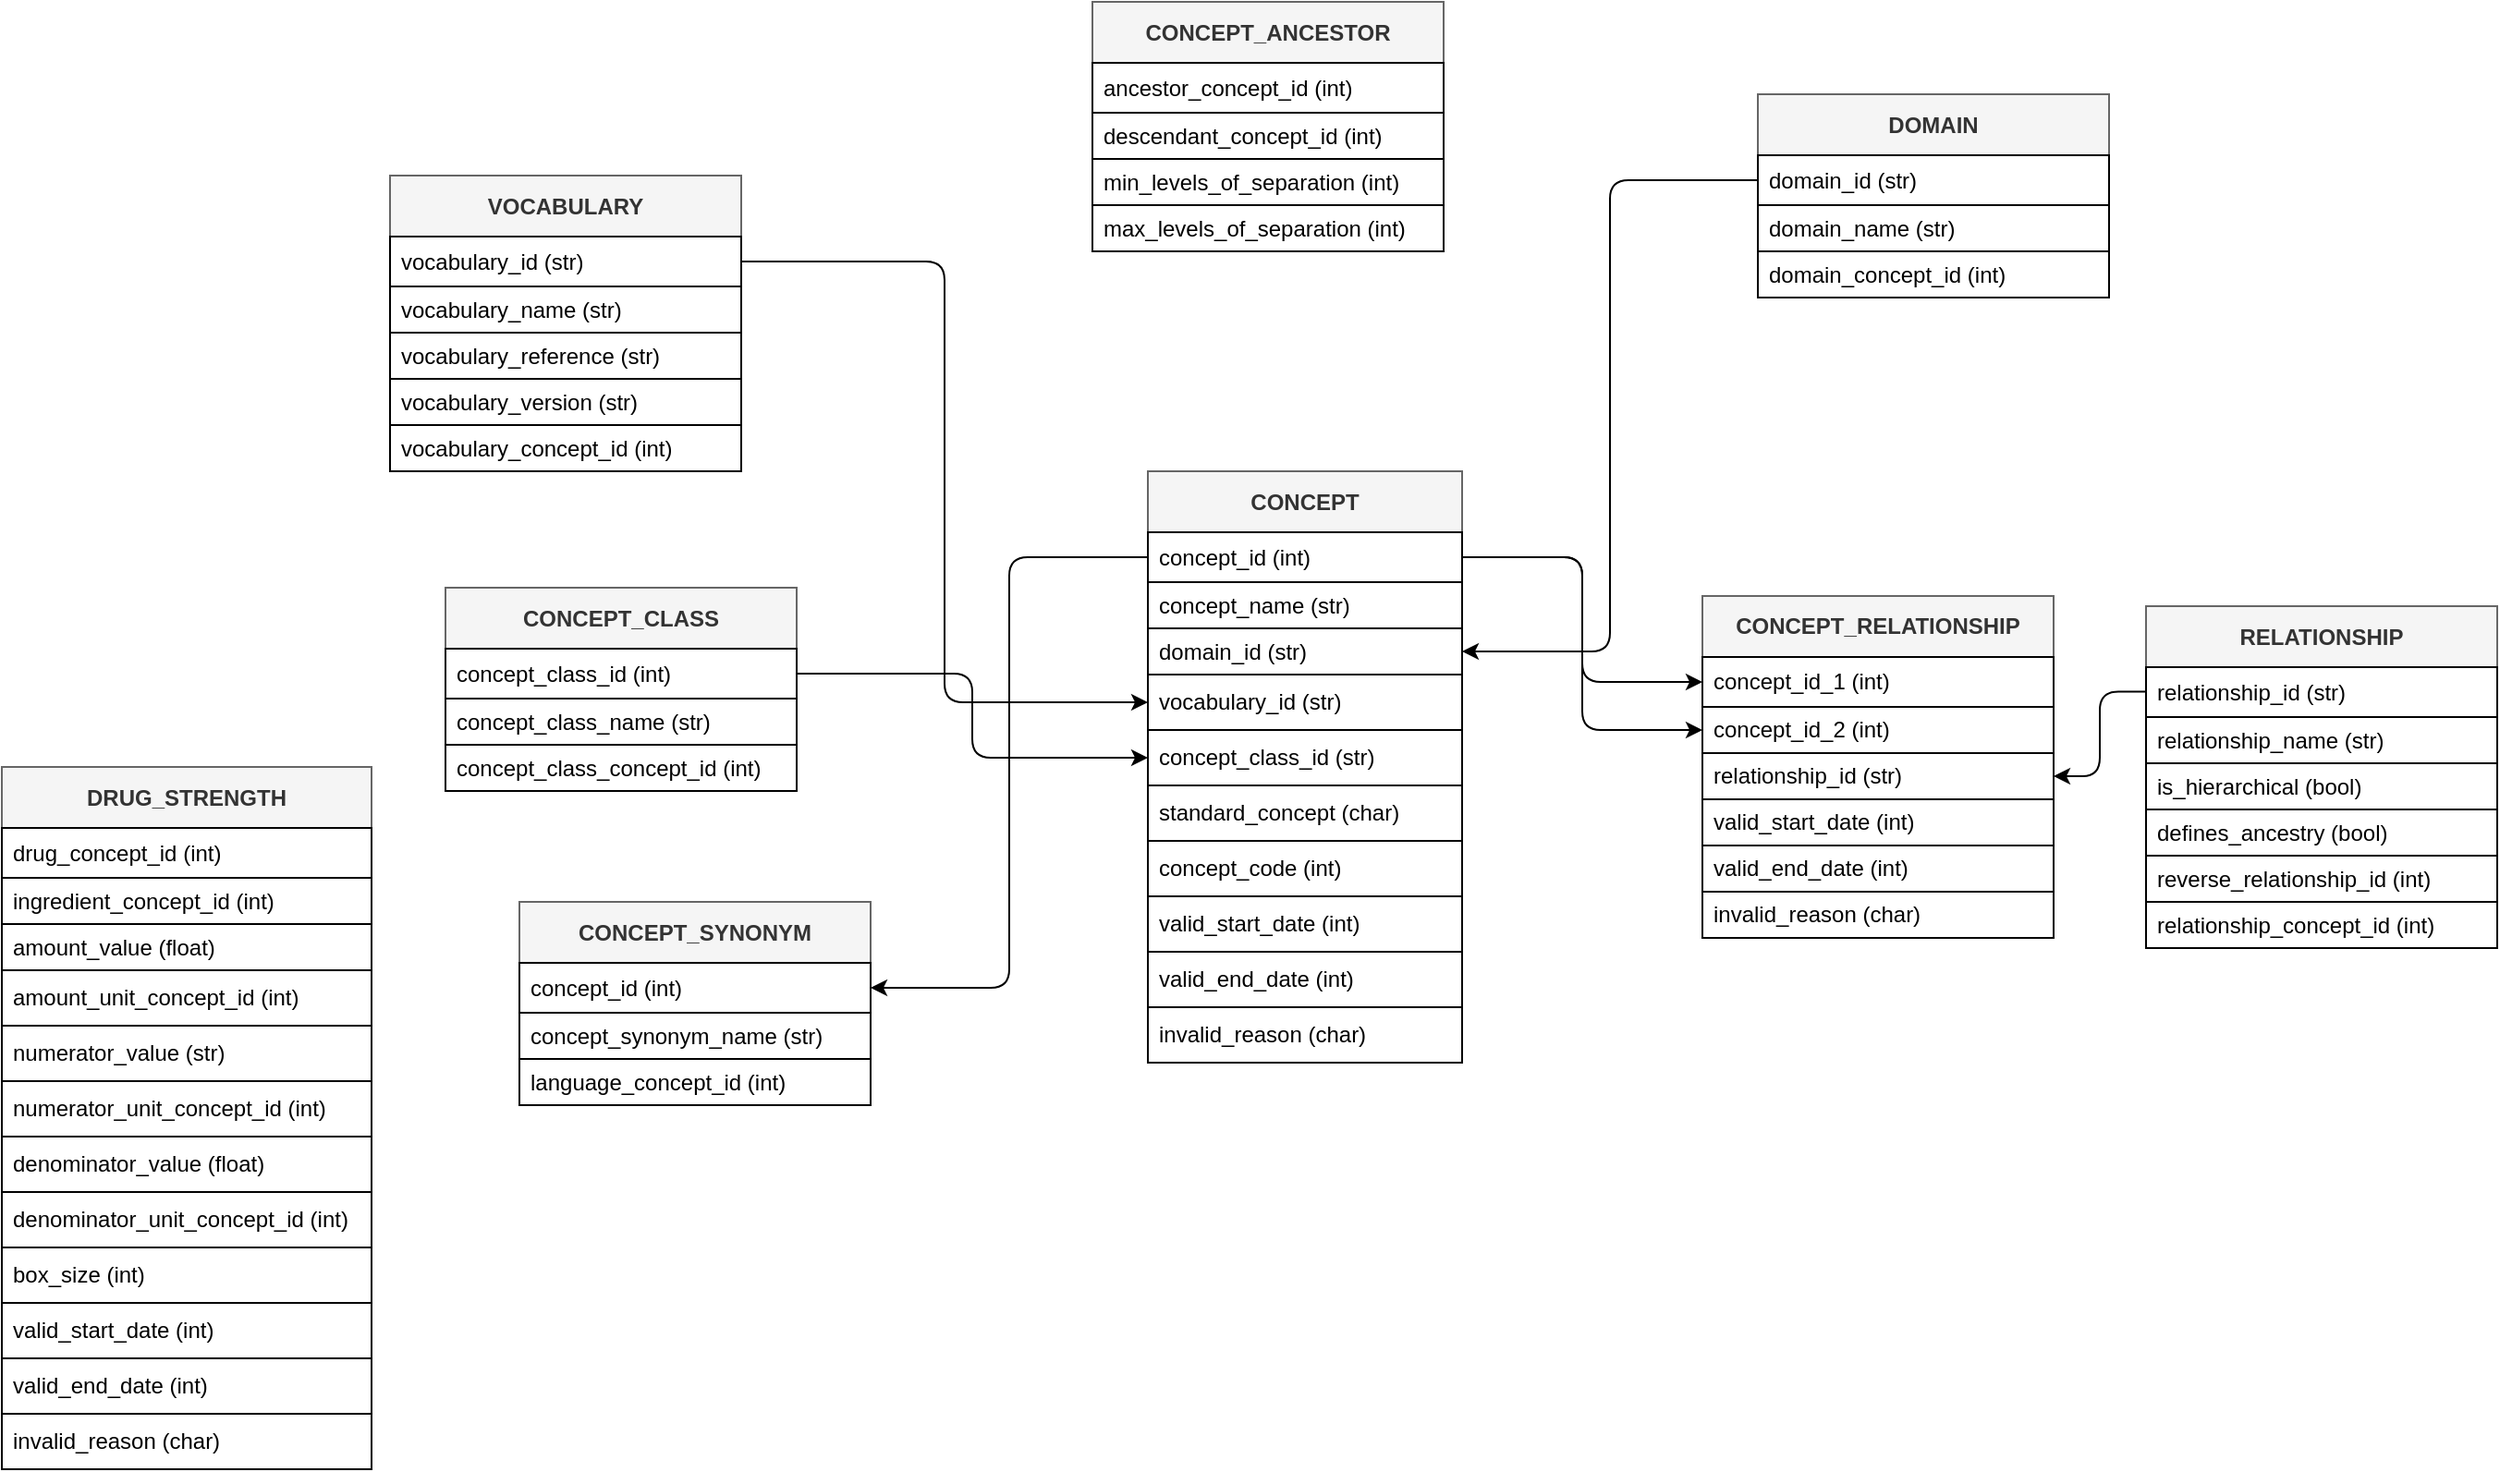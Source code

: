 <mxfile version="23.1.5" type="device">
  <diagram name="Page-1" id="GsYHau6QQGP0AUsguvyG">
    <mxGraphModel dx="1893" dy="1255" grid="1" gridSize="10" guides="1" tooltips="1" connect="1" arrows="1" fold="1" page="1" pageScale="1" pageWidth="1169" pageHeight="827" math="0" shadow="0">
      <root>
        <mxCell id="0" />
        <mxCell id="1" parent="0" />
        <mxCell id="39jnq6nxx_3P-WmUDW6z-28" value="" style="childLayout=tableLayout;recursiveResize=0;shadow=0;fillColor=none;" vertex="1" parent="1">
          <mxGeometry x="-920" y="-510" width="190" height="110" as="geometry" />
        </mxCell>
        <mxCell id="39jnq6nxx_3P-WmUDW6z-29" value="" style="shape=tableRow;horizontal=0;startSize=0;swimlaneHead=0;swimlaneBody=0;top=0;left=0;bottom=0;right=0;dropTarget=0;collapsible=0;recursiveResize=0;expand=0;fontStyle=0;fillColor=none;strokeColor=inherit;" vertex="1" parent="39jnq6nxx_3P-WmUDW6z-28">
          <mxGeometry width="190" height="33" as="geometry" />
        </mxCell>
        <mxCell id="39jnq6nxx_3P-WmUDW6z-30" value="CONCEPT_CLASS" style="connectable=0;recursiveResize=0;strokeColor=#666666;fillColor=#f5f5f5;align=center;whiteSpace=wrap;html=1;fontStyle=1;fontColor=#333333;" vertex="1" parent="39jnq6nxx_3P-WmUDW6z-29">
          <mxGeometry width="190" height="33" as="geometry">
            <mxRectangle width="190" height="33" as="alternateBounds" />
          </mxGeometry>
        </mxCell>
        <mxCell id="39jnq6nxx_3P-WmUDW6z-31" style="shape=tableRow;horizontal=0;startSize=0;swimlaneHead=0;swimlaneBody=0;top=0;left=0;bottom=0;right=0;dropTarget=0;collapsible=0;recursiveResize=0;expand=0;fontStyle=0;fillColor=none;strokeColor=inherit;" vertex="1" parent="39jnq6nxx_3P-WmUDW6z-28">
          <mxGeometry y="33" width="190" height="27" as="geometry" />
        </mxCell>
        <mxCell id="39jnq6nxx_3P-WmUDW6z-32" value="&lt;div style=&quot;&quot;&gt;&lt;div&gt;concept_class_id (int)&lt;/div&gt;&lt;/div&gt;" style="connectable=0;recursiveResize=0;align=left;whiteSpace=wrap;html=1;spacingLeft=4;spacing=2;" vertex="1" parent="39jnq6nxx_3P-WmUDW6z-31">
          <mxGeometry width="190" height="27" as="geometry">
            <mxRectangle width="190" height="27" as="alternateBounds" />
          </mxGeometry>
        </mxCell>
        <mxCell id="39jnq6nxx_3P-WmUDW6z-33" style="shape=tableRow;horizontal=0;startSize=0;swimlaneHead=0;swimlaneBody=0;top=0;left=0;bottom=0;right=0;dropTarget=0;collapsible=0;recursiveResize=0;expand=0;fontStyle=0;fillColor=none;strokeColor=inherit;" vertex="1" parent="39jnq6nxx_3P-WmUDW6z-28">
          <mxGeometry y="60" width="190" height="25" as="geometry" />
        </mxCell>
        <mxCell id="39jnq6nxx_3P-WmUDW6z-34" value="concept_class_name (str)" style="connectable=0;recursiveResize=0;strokeColor=inherit;fillColor=none;align=left;whiteSpace=wrap;html=1;spacingLeft=4;spacing=2;" vertex="1" parent="39jnq6nxx_3P-WmUDW6z-33">
          <mxGeometry width="190" height="25" as="geometry">
            <mxRectangle width="190" height="25" as="alternateBounds" />
          </mxGeometry>
        </mxCell>
        <mxCell id="39jnq6nxx_3P-WmUDW6z-35" style="shape=tableRow;horizontal=0;startSize=0;swimlaneHead=0;swimlaneBody=0;top=0;left=0;bottom=0;right=0;dropTarget=0;collapsible=0;recursiveResize=0;expand=0;fontStyle=0;fillColor=none;strokeColor=inherit;" vertex="1" parent="39jnq6nxx_3P-WmUDW6z-28">
          <mxGeometry y="85" width="190" height="25" as="geometry" />
        </mxCell>
        <mxCell id="39jnq6nxx_3P-WmUDW6z-36" value="concept_class_concept_id (int)" style="connectable=0;recursiveResize=0;strokeColor=inherit;fillColor=none;align=left;whiteSpace=wrap;html=1;spacingLeft=4;spacing=2;" vertex="1" parent="39jnq6nxx_3P-WmUDW6z-35">
          <mxGeometry width="190" height="25" as="geometry">
            <mxRectangle width="190" height="25" as="alternateBounds" />
          </mxGeometry>
        </mxCell>
        <mxCell id="39jnq6nxx_3P-WmUDW6z-51" value="" style="childLayout=tableLayout;recursiveResize=0;shadow=0;fillColor=none;" vertex="1" parent="1">
          <mxGeometry x="-880" y="-340" width="190" height="110" as="geometry" />
        </mxCell>
        <mxCell id="39jnq6nxx_3P-WmUDW6z-52" value="" style="shape=tableRow;horizontal=0;startSize=0;swimlaneHead=0;swimlaneBody=0;top=0;left=0;bottom=0;right=0;dropTarget=0;collapsible=0;recursiveResize=0;expand=0;fontStyle=0;fillColor=none;strokeColor=inherit;" vertex="1" parent="39jnq6nxx_3P-WmUDW6z-51">
          <mxGeometry width="190" height="33" as="geometry" />
        </mxCell>
        <mxCell id="39jnq6nxx_3P-WmUDW6z-53" value="CONCEPT_SYNONYM" style="connectable=0;recursiveResize=0;strokeColor=#666666;fillColor=#f5f5f5;align=center;whiteSpace=wrap;html=1;fontStyle=1;fontColor=#333333;" vertex="1" parent="39jnq6nxx_3P-WmUDW6z-52">
          <mxGeometry width="190" height="33" as="geometry">
            <mxRectangle width="190" height="33" as="alternateBounds" />
          </mxGeometry>
        </mxCell>
        <mxCell id="39jnq6nxx_3P-WmUDW6z-54" style="shape=tableRow;horizontal=0;startSize=0;swimlaneHead=0;swimlaneBody=0;top=0;left=0;bottom=0;right=0;dropTarget=0;collapsible=0;recursiveResize=0;expand=0;fontStyle=0;fillColor=none;strokeColor=inherit;" vertex="1" parent="39jnq6nxx_3P-WmUDW6z-51">
          <mxGeometry y="33" width="190" height="27" as="geometry" />
        </mxCell>
        <mxCell id="39jnq6nxx_3P-WmUDW6z-55" value="&lt;div style=&quot;&quot;&gt;&lt;div&gt;concept_id (int)&lt;/div&gt;&lt;/div&gt;" style="connectable=0;recursiveResize=0;align=left;whiteSpace=wrap;html=1;spacingLeft=4;spacing=2;" vertex="1" parent="39jnq6nxx_3P-WmUDW6z-54">
          <mxGeometry width="190" height="27" as="geometry">
            <mxRectangle width="190" height="27" as="alternateBounds" />
          </mxGeometry>
        </mxCell>
        <mxCell id="39jnq6nxx_3P-WmUDW6z-56" style="shape=tableRow;horizontal=0;startSize=0;swimlaneHead=0;swimlaneBody=0;top=0;left=0;bottom=0;right=0;dropTarget=0;collapsible=0;recursiveResize=0;expand=0;fontStyle=0;fillColor=none;strokeColor=inherit;" vertex="1" parent="39jnq6nxx_3P-WmUDW6z-51">
          <mxGeometry y="60" width="190" height="25" as="geometry" />
        </mxCell>
        <mxCell id="39jnq6nxx_3P-WmUDW6z-57" value="concept_synonym_name (str)" style="connectable=0;recursiveResize=0;strokeColor=inherit;fillColor=none;align=left;whiteSpace=wrap;html=1;spacingLeft=4;spacing=2;" vertex="1" parent="39jnq6nxx_3P-WmUDW6z-56">
          <mxGeometry width="190" height="25" as="geometry">
            <mxRectangle width="190" height="25" as="alternateBounds" />
          </mxGeometry>
        </mxCell>
        <mxCell id="39jnq6nxx_3P-WmUDW6z-58" style="shape=tableRow;horizontal=0;startSize=0;swimlaneHead=0;swimlaneBody=0;top=0;left=0;bottom=0;right=0;dropTarget=0;collapsible=0;recursiveResize=0;expand=0;fontStyle=0;fillColor=none;strokeColor=inherit;" vertex="1" parent="39jnq6nxx_3P-WmUDW6z-51">
          <mxGeometry y="85" width="190" height="25" as="geometry" />
        </mxCell>
        <mxCell id="39jnq6nxx_3P-WmUDW6z-59" value="language_concept_id (int)" style="connectable=0;recursiveResize=0;strokeColor=inherit;fillColor=none;align=left;whiteSpace=wrap;html=1;spacingLeft=4;spacing=2;" vertex="1" parent="39jnq6nxx_3P-WmUDW6z-58">
          <mxGeometry width="190" height="25" as="geometry">
            <mxRectangle width="190" height="25" as="alternateBounds" />
          </mxGeometry>
        </mxCell>
        <mxCell id="39jnq6nxx_3P-WmUDW6z-60" value="" style="childLayout=tableLayout;recursiveResize=0;shadow=0;fillColor=none;" vertex="1" parent="1">
          <mxGeometry x="-1160" y="-413" width="200" height="380" as="geometry" />
        </mxCell>
        <mxCell id="39jnq6nxx_3P-WmUDW6z-61" value="" style="shape=tableRow;horizontal=0;startSize=0;swimlaneHead=0;swimlaneBody=0;top=0;left=0;bottom=0;right=0;dropTarget=0;collapsible=0;recursiveResize=0;expand=0;fontStyle=0;fillColor=none;strokeColor=inherit;" vertex="1" parent="39jnq6nxx_3P-WmUDW6z-60">
          <mxGeometry width="200" height="33" as="geometry" />
        </mxCell>
        <mxCell id="39jnq6nxx_3P-WmUDW6z-62" value="DRUG_STRENGTH" style="connectable=0;recursiveResize=0;strokeColor=#666666;fillColor=#f5f5f5;align=center;whiteSpace=wrap;html=1;fontStyle=1;fontColor=#333333;" vertex="1" parent="39jnq6nxx_3P-WmUDW6z-61">
          <mxGeometry width="200" height="33" as="geometry">
            <mxRectangle width="200" height="33" as="alternateBounds" />
          </mxGeometry>
        </mxCell>
        <mxCell id="39jnq6nxx_3P-WmUDW6z-63" style="shape=tableRow;horizontal=0;startSize=0;swimlaneHead=0;swimlaneBody=0;top=0;left=0;bottom=0;right=0;dropTarget=0;collapsible=0;recursiveResize=0;expand=0;fontStyle=0;fillColor=none;strokeColor=inherit;" vertex="1" parent="39jnq6nxx_3P-WmUDW6z-60">
          <mxGeometry y="33" width="200" height="27" as="geometry" />
        </mxCell>
        <mxCell id="39jnq6nxx_3P-WmUDW6z-64" value="&lt;div style=&quot;&quot;&gt;&lt;div&gt;drug_concept_id (int)&lt;/div&gt;&lt;/div&gt;" style="connectable=0;recursiveResize=0;align=left;whiteSpace=wrap;html=1;spacingLeft=4;spacing=2;" vertex="1" parent="39jnq6nxx_3P-WmUDW6z-63">
          <mxGeometry width="200" height="27" as="geometry">
            <mxRectangle width="200" height="27" as="alternateBounds" />
          </mxGeometry>
        </mxCell>
        <mxCell id="39jnq6nxx_3P-WmUDW6z-65" style="shape=tableRow;horizontal=0;startSize=0;swimlaneHead=0;swimlaneBody=0;top=0;left=0;bottom=0;right=0;dropTarget=0;collapsible=0;recursiveResize=0;expand=0;fontStyle=0;fillColor=none;strokeColor=inherit;" vertex="1" parent="39jnq6nxx_3P-WmUDW6z-60">
          <mxGeometry y="60" width="200" height="25" as="geometry" />
        </mxCell>
        <mxCell id="39jnq6nxx_3P-WmUDW6z-66" value="ingredient_concept_id (int)" style="connectable=0;recursiveResize=0;strokeColor=inherit;fillColor=none;align=left;whiteSpace=wrap;html=1;spacingLeft=4;spacing=2;" vertex="1" parent="39jnq6nxx_3P-WmUDW6z-65">
          <mxGeometry width="200" height="25" as="geometry">
            <mxRectangle width="200" height="25" as="alternateBounds" />
          </mxGeometry>
        </mxCell>
        <mxCell id="39jnq6nxx_3P-WmUDW6z-67" style="shape=tableRow;horizontal=0;startSize=0;swimlaneHead=0;swimlaneBody=0;top=0;left=0;bottom=0;right=0;dropTarget=0;collapsible=0;recursiveResize=0;expand=0;fontStyle=0;fillColor=none;strokeColor=inherit;" vertex="1" parent="39jnq6nxx_3P-WmUDW6z-60">
          <mxGeometry y="85" width="200" height="25" as="geometry" />
        </mxCell>
        <mxCell id="39jnq6nxx_3P-WmUDW6z-68" value="amount_value (float)" style="connectable=0;recursiveResize=0;strokeColor=inherit;fillColor=none;align=left;whiteSpace=wrap;html=1;spacingLeft=4;spacing=2;" vertex="1" parent="39jnq6nxx_3P-WmUDW6z-67">
          <mxGeometry width="200" height="25" as="geometry">
            <mxRectangle width="200" height="25" as="alternateBounds" />
          </mxGeometry>
        </mxCell>
        <mxCell id="39jnq6nxx_3P-WmUDW6z-69" style="shape=tableRow;horizontal=0;startSize=0;swimlaneHead=0;swimlaneBody=0;top=0;left=0;bottom=0;right=0;dropTarget=0;collapsible=0;recursiveResize=0;expand=0;fontStyle=0;fillColor=none;strokeColor=inherit;" vertex="1" parent="39jnq6nxx_3P-WmUDW6z-60">
          <mxGeometry y="110" width="200" height="30" as="geometry" />
        </mxCell>
        <mxCell id="39jnq6nxx_3P-WmUDW6z-70" value="amount_unit_concept_id (int)" style="connectable=0;recursiveResize=0;strokeColor=inherit;fillColor=none;align=left;whiteSpace=wrap;html=1;spacingLeft=4;spacing=2;" vertex="1" parent="39jnq6nxx_3P-WmUDW6z-69">
          <mxGeometry width="200" height="30" as="geometry">
            <mxRectangle width="200" height="30" as="alternateBounds" />
          </mxGeometry>
        </mxCell>
        <mxCell id="39jnq6nxx_3P-WmUDW6z-71" style="shape=tableRow;horizontal=0;startSize=0;swimlaneHead=0;swimlaneBody=0;top=0;left=0;bottom=0;right=0;dropTarget=0;collapsible=0;recursiveResize=0;expand=0;fontStyle=0;fillColor=none;strokeColor=inherit;" vertex="1" parent="39jnq6nxx_3P-WmUDW6z-60">
          <mxGeometry y="140" width="200" height="30" as="geometry" />
        </mxCell>
        <mxCell id="39jnq6nxx_3P-WmUDW6z-72" value="numerator_value (str)" style="connectable=0;recursiveResize=0;strokeColor=inherit;fillColor=none;align=left;whiteSpace=wrap;html=1;spacingLeft=4;spacing=2;" vertex="1" parent="39jnq6nxx_3P-WmUDW6z-71">
          <mxGeometry width="200" height="30" as="geometry">
            <mxRectangle width="200" height="30" as="alternateBounds" />
          </mxGeometry>
        </mxCell>
        <mxCell id="39jnq6nxx_3P-WmUDW6z-73" style="shape=tableRow;horizontal=0;startSize=0;swimlaneHead=0;swimlaneBody=0;top=0;left=0;bottom=0;right=0;dropTarget=0;collapsible=0;recursiveResize=0;expand=0;fontStyle=0;fillColor=none;strokeColor=inherit;" vertex="1" parent="39jnq6nxx_3P-WmUDW6z-60">
          <mxGeometry y="170" width="200" height="30" as="geometry" />
        </mxCell>
        <mxCell id="39jnq6nxx_3P-WmUDW6z-74" value="numerator_unit_concept_id (int)" style="connectable=0;recursiveResize=0;strokeColor=inherit;fillColor=none;align=left;whiteSpace=wrap;html=1;spacingLeft=4;spacing=2;" vertex="1" parent="39jnq6nxx_3P-WmUDW6z-73">
          <mxGeometry width="200" height="30" as="geometry">
            <mxRectangle width="200" height="30" as="alternateBounds" />
          </mxGeometry>
        </mxCell>
        <mxCell id="39jnq6nxx_3P-WmUDW6z-75" style="shape=tableRow;horizontal=0;startSize=0;swimlaneHead=0;swimlaneBody=0;top=0;left=0;bottom=0;right=0;dropTarget=0;collapsible=0;recursiveResize=0;expand=0;fontStyle=0;fillColor=none;strokeColor=inherit;" vertex="1" parent="39jnq6nxx_3P-WmUDW6z-60">
          <mxGeometry y="200" width="200" height="30" as="geometry" />
        </mxCell>
        <mxCell id="39jnq6nxx_3P-WmUDW6z-76" value="denominator_value (float)" style="connectable=0;recursiveResize=0;strokeColor=inherit;fillColor=none;align=left;whiteSpace=wrap;html=1;spacingLeft=4;spacing=2;" vertex="1" parent="39jnq6nxx_3P-WmUDW6z-75">
          <mxGeometry width="200" height="30" as="geometry">
            <mxRectangle width="200" height="30" as="alternateBounds" />
          </mxGeometry>
        </mxCell>
        <mxCell id="39jnq6nxx_3P-WmUDW6z-77" style="shape=tableRow;horizontal=0;startSize=0;swimlaneHead=0;swimlaneBody=0;top=0;left=0;bottom=0;right=0;dropTarget=0;collapsible=0;recursiveResize=0;expand=0;fontStyle=0;fillColor=none;strokeColor=inherit;" vertex="1" parent="39jnq6nxx_3P-WmUDW6z-60">
          <mxGeometry y="230" width="200" height="30" as="geometry" />
        </mxCell>
        <mxCell id="39jnq6nxx_3P-WmUDW6z-78" value="denominator_unit_concept_id (int)" style="connectable=0;recursiveResize=0;strokeColor=inherit;fillColor=none;align=left;whiteSpace=wrap;html=1;spacingLeft=4;spacing=2;" vertex="1" parent="39jnq6nxx_3P-WmUDW6z-77">
          <mxGeometry width="200" height="30" as="geometry">
            <mxRectangle width="200" height="30" as="alternateBounds" />
          </mxGeometry>
        </mxCell>
        <mxCell id="39jnq6nxx_3P-WmUDW6z-79" style="shape=tableRow;horizontal=0;startSize=0;swimlaneHead=0;swimlaneBody=0;top=0;left=0;bottom=0;right=0;dropTarget=0;collapsible=0;recursiveResize=0;expand=0;fontStyle=0;fillColor=none;strokeColor=inherit;" vertex="1" parent="39jnq6nxx_3P-WmUDW6z-60">
          <mxGeometry y="260" width="200" height="30" as="geometry" />
        </mxCell>
        <mxCell id="39jnq6nxx_3P-WmUDW6z-80" value="box_size (int)" style="connectable=0;recursiveResize=0;strokeColor=inherit;fillColor=none;align=left;whiteSpace=wrap;html=1;spacingLeft=4;spacing=2;" vertex="1" parent="39jnq6nxx_3P-WmUDW6z-79">
          <mxGeometry width="200" height="30" as="geometry">
            <mxRectangle width="200" height="30" as="alternateBounds" />
          </mxGeometry>
        </mxCell>
        <mxCell id="39jnq6nxx_3P-WmUDW6z-81" style="shape=tableRow;horizontal=0;startSize=0;swimlaneHead=0;swimlaneBody=0;top=0;left=0;bottom=0;right=0;dropTarget=0;collapsible=0;recursiveResize=0;expand=0;fontStyle=0;fillColor=none;strokeColor=inherit;" vertex="1" parent="39jnq6nxx_3P-WmUDW6z-60">
          <mxGeometry y="290" width="200" height="30" as="geometry" />
        </mxCell>
        <mxCell id="39jnq6nxx_3P-WmUDW6z-82" value="valid_start_date (int)" style="connectable=0;recursiveResize=0;strokeColor=inherit;fillColor=none;align=left;whiteSpace=wrap;html=1;spacingLeft=4;spacing=2;" vertex="1" parent="39jnq6nxx_3P-WmUDW6z-81">
          <mxGeometry width="200" height="30" as="geometry">
            <mxRectangle width="200" height="30" as="alternateBounds" />
          </mxGeometry>
        </mxCell>
        <mxCell id="39jnq6nxx_3P-WmUDW6z-83" style="shape=tableRow;horizontal=0;startSize=0;swimlaneHead=0;swimlaneBody=0;top=0;left=0;bottom=0;right=0;dropTarget=0;collapsible=0;recursiveResize=0;expand=0;fontStyle=0;fillColor=none;strokeColor=inherit;" vertex="1" parent="39jnq6nxx_3P-WmUDW6z-60">
          <mxGeometry y="320" width="200" height="30" as="geometry" />
        </mxCell>
        <mxCell id="39jnq6nxx_3P-WmUDW6z-84" value="valid_end_date (int)" style="connectable=0;recursiveResize=0;strokeColor=inherit;fillColor=none;align=left;whiteSpace=wrap;html=1;spacingLeft=4;spacing=2;" vertex="1" parent="39jnq6nxx_3P-WmUDW6z-83">
          <mxGeometry width="200" height="30" as="geometry">
            <mxRectangle width="200" height="30" as="alternateBounds" />
          </mxGeometry>
        </mxCell>
        <mxCell id="39jnq6nxx_3P-WmUDW6z-85" style="shape=tableRow;horizontal=0;startSize=0;swimlaneHead=0;swimlaneBody=0;top=0;left=0;bottom=0;right=0;dropTarget=0;collapsible=0;recursiveResize=0;expand=0;fontStyle=0;fillColor=none;strokeColor=inherit;" vertex="1" parent="39jnq6nxx_3P-WmUDW6z-60">
          <mxGeometry y="350" width="200" height="30" as="geometry" />
        </mxCell>
        <mxCell id="39jnq6nxx_3P-WmUDW6z-86" value="invalid_reason (char)" style="connectable=0;recursiveResize=0;strokeColor=inherit;fillColor=none;align=left;whiteSpace=wrap;html=1;spacingLeft=4;spacing=2;" vertex="1" parent="39jnq6nxx_3P-WmUDW6z-85">
          <mxGeometry width="200" height="30" as="geometry">
            <mxRectangle width="200" height="30" as="alternateBounds" />
          </mxGeometry>
        </mxCell>
        <mxCell id="39jnq6nxx_3P-WmUDW6z-87" value="" style="childLayout=tableLayout;recursiveResize=0;shadow=0;fillColor=none;" vertex="1" parent="1">
          <mxGeometry x="-570" y="-827" width="190" height="135" as="geometry" />
        </mxCell>
        <mxCell id="39jnq6nxx_3P-WmUDW6z-88" value="" style="shape=tableRow;horizontal=0;startSize=0;swimlaneHead=0;swimlaneBody=0;top=0;left=0;bottom=0;right=0;dropTarget=0;collapsible=0;recursiveResize=0;expand=0;fontStyle=0;fillColor=none;strokeColor=inherit;" vertex="1" parent="39jnq6nxx_3P-WmUDW6z-87">
          <mxGeometry width="190" height="33" as="geometry" />
        </mxCell>
        <mxCell id="39jnq6nxx_3P-WmUDW6z-89" value="CONCEPT_ANCESTOR" style="connectable=0;recursiveResize=0;strokeColor=#666666;fillColor=#f5f5f5;align=center;whiteSpace=wrap;html=1;fontStyle=1;fontColor=#333333;" vertex="1" parent="39jnq6nxx_3P-WmUDW6z-88">
          <mxGeometry width="190" height="33" as="geometry">
            <mxRectangle width="190" height="33" as="alternateBounds" />
          </mxGeometry>
        </mxCell>
        <mxCell id="39jnq6nxx_3P-WmUDW6z-90" style="shape=tableRow;horizontal=0;startSize=0;swimlaneHead=0;swimlaneBody=0;top=0;left=0;bottom=0;right=0;dropTarget=0;collapsible=0;recursiveResize=0;expand=0;fontStyle=0;fillColor=none;strokeColor=inherit;" vertex="1" parent="39jnq6nxx_3P-WmUDW6z-87">
          <mxGeometry y="33" width="190" height="27" as="geometry" />
        </mxCell>
        <mxCell id="39jnq6nxx_3P-WmUDW6z-91" value="&lt;div style=&quot;&quot;&gt;&lt;div&gt;ancestor_concept_id (int)&lt;/div&gt;&lt;/div&gt;" style="connectable=0;recursiveResize=0;align=left;whiteSpace=wrap;html=1;spacingLeft=4;spacing=2;" vertex="1" parent="39jnq6nxx_3P-WmUDW6z-90">
          <mxGeometry width="190" height="27" as="geometry">
            <mxRectangle width="190" height="27" as="alternateBounds" />
          </mxGeometry>
        </mxCell>
        <mxCell id="39jnq6nxx_3P-WmUDW6z-92" style="shape=tableRow;horizontal=0;startSize=0;swimlaneHead=0;swimlaneBody=0;top=0;left=0;bottom=0;right=0;dropTarget=0;collapsible=0;recursiveResize=0;expand=0;fontStyle=0;fillColor=none;strokeColor=inherit;" vertex="1" parent="39jnq6nxx_3P-WmUDW6z-87">
          <mxGeometry y="60" width="190" height="25" as="geometry" />
        </mxCell>
        <mxCell id="39jnq6nxx_3P-WmUDW6z-93" value="descendant_concept_id (int)" style="connectable=0;recursiveResize=0;strokeColor=inherit;fillColor=none;align=left;whiteSpace=wrap;html=1;spacingLeft=4;spacing=2;" vertex="1" parent="39jnq6nxx_3P-WmUDW6z-92">
          <mxGeometry width="190" height="25" as="geometry">
            <mxRectangle width="190" height="25" as="alternateBounds" />
          </mxGeometry>
        </mxCell>
        <mxCell id="39jnq6nxx_3P-WmUDW6z-94" style="shape=tableRow;horizontal=0;startSize=0;swimlaneHead=0;swimlaneBody=0;top=0;left=0;bottom=0;right=0;dropTarget=0;collapsible=0;recursiveResize=0;expand=0;fontStyle=0;fillColor=none;strokeColor=inherit;" vertex="1" parent="39jnq6nxx_3P-WmUDW6z-87">
          <mxGeometry y="85" width="190" height="25" as="geometry" />
        </mxCell>
        <mxCell id="39jnq6nxx_3P-WmUDW6z-95" value="min_levels_of_separation (int)" style="connectable=0;recursiveResize=0;strokeColor=inherit;fillColor=none;align=left;whiteSpace=wrap;html=1;spacingLeft=4;spacing=2;" vertex="1" parent="39jnq6nxx_3P-WmUDW6z-94">
          <mxGeometry width="190" height="25" as="geometry">
            <mxRectangle width="190" height="25" as="alternateBounds" />
          </mxGeometry>
        </mxCell>
        <mxCell id="39jnq6nxx_3P-WmUDW6z-96" style="shape=tableRow;horizontal=0;startSize=0;swimlaneHead=0;swimlaneBody=0;top=0;left=0;bottom=0;right=0;dropTarget=0;collapsible=0;recursiveResize=0;expand=0;fontStyle=0;fillColor=none;strokeColor=inherit;" vertex="1" parent="39jnq6nxx_3P-WmUDW6z-87">
          <mxGeometry y="110" width="190" height="25" as="geometry" />
        </mxCell>
        <mxCell id="39jnq6nxx_3P-WmUDW6z-97" value="max_levels_of_separation (int)" style="connectable=0;recursiveResize=0;strokeColor=inherit;fillColor=none;align=left;whiteSpace=wrap;html=1;spacingLeft=4;spacing=2;" vertex="1" parent="39jnq6nxx_3P-WmUDW6z-96">
          <mxGeometry width="190" height="25" as="geometry">
            <mxRectangle width="190" height="25" as="alternateBounds" />
          </mxGeometry>
        </mxCell>
        <mxCell id="39jnq6nxx_3P-WmUDW6z-98" value="" style="childLayout=tableLayout;recursiveResize=0;shadow=0;fillColor=none;" vertex="1" parent="1">
          <mxGeometry x="-240" y="-505.5" width="190" height="185" as="geometry" />
        </mxCell>
        <mxCell id="39jnq6nxx_3P-WmUDW6z-99" value="" style="shape=tableRow;horizontal=0;startSize=0;swimlaneHead=0;swimlaneBody=0;top=0;left=0;bottom=0;right=0;dropTarget=0;collapsible=0;recursiveResize=0;expand=0;fontStyle=0;fillColor=none;strokeColor=inherit;" vertex="1" parent="39jnq6nxx_3P-WmUDW6z-98">
          <mxGeometry width="190" height="33" as="geometry" />
        </mxCell>
        <mxCell id="39jnq6nxx_3P-WmUDW6z-100" value="CONCEPT_RELATIONSHIP" style="connectable=0;recursiveResize=0;strokeColor=#666666;fillColor=#f5f5f5;align=center;whiteSpace=wrap;html=1;fontStyle=1;fontColor=#333333;" vertex="1" parent="39jnq6nxx_3P-WmUDW6z-99">
          <mxGeometry width="190" height="33" as="geometry">
            <mxRectangle width="190" height="33" as="alternateBounds" />
          </mxGeometry>
        </mxCell>
        <mxCell id="39jnq6nxx_3P-WmUDW6z-101" style="shape=tableRow;horizontal=0;startSize=0;swimlaneHead=0;swimlaneBody=0;top=0;left=0;bottom=0;right=0;dropTarget=0;collapsible=0;recursiveResize=0;expand=0;fontStyle=0;fillColor=none;strokeColor=inherit;" vertex="1" parent="39jnq6nxx_3P-WmUDW6z-98">
          <mxGeometry y="33" width="190" height="27" as="geometry" />
        </mxCell>
        <mxCell id="39jnq6nxx_3P-WmUDW6z-102" value="&lt;div style=&quot;&quot;&gt;&lt;div&gt;concept_id_1 (int)&lt;/div&gt;&lt;/div&gt;" style="connectable=0;recursiveResize=0;align=left;whiteSpace=wrap;html=1;spacingLeft=4;spacing=2;" vertex="1" parent="39jnq6nxx_3P-WmUDW6z-101">
          <mxGeometry width="190" height="27" as="geometry">
            <mxRectangle width="190" height="27" as="alternateBounds" />
          </mxGeometry>
        </mxCell>
        <mxCell id="39jnq6nxx_3P-WmUDW6z-103" style="shape=tableRow;horizontal=0;startSize=0;swimlaneHead=0;swimlaneBody=0;top=0;left=0;bottom=0;right=0;dropTarget=0;collapsible=0;recursiveResize=0;expand=0;fontStyle=0;fillColor=none;strokeColor=inherit;" vertex="1" parent="39jnq6nxx_3P-WmUDW6z-98">
          <mxGeometry y="60" width="190" height="25" as="geometry" />
        </mxCell>
        <mxCell id="39jnq6nxx_3P-WmUDW6z-104" value="concept_id_2 (int)" style="connectable=0;recursiveResize=0;strokeColor=inherit;fillColor=none;align=left;whiteSpace=wrap;html=1;spacingLeft=4;spacing=2;" vertex="1" parent="39jnq6nxx_3P-WmUDW6z-103">
          <mxGeometry width="190" height="25" as="geometry">
            <mxRectangle width="190" height="25" as="alternateBounds" />
          </mxGeometry>
        </mxCell>
        <mxCell id="39jnq6nxx_3P-WmUDW6z-105" style="shape=tableRow;horizontal=0;startSize=0;swimlaneHead=0;swimlaneBody=0;top=0;left=0;bottom=0;right=0;dropTarget=0;collapsible=0;recursiveResize=0;expand=0;fontStyle=0;fillColor=none;strokeColor=inherit;" vertex="1" parent="39jnq6nxx_3P-WmUDW6z-98">
          <mxGeometry y="85" width="190" height="25" as="geometry" />
        </mxCell>
        <mxCell id="39jnq6nxx_3P-WmUDW6z-106" value="relationship_id (str)" style="connectable=0;recursiveResize=0;strokeColor=inherit;fillColor=none;align=left;whiteSpace=wrap;html=1;spacingLeft=4;spacing=2;" vertex="1" parent="39jnq6nxx_3P-WmUDW6z-105">
          <mxGeometry width="190" height="25" as="geometry">
            <mxRectangle width="190" height="25" as="alternateBounds" />
          </mxGeometry>
        </mxCell>
        <mxCell id="39jnq6nxx_3P-WmUDW6z-107" style="shape=tableRow;horizontal=0;startSize=0;swimlaneHead=0;swimlaneBody=0;top=0;left=0;bottom=0;right=0;dropTarget=0;collapsible=0;recursiveResize=0;expand=0;fontStyle=0;fillColor=none;strokeColor=inherit;" vertex="1" parent="39jnq6nxx_3P-WmUDW6z-98">
          <mxGeometry y="110" width="190" height="25" as="geometry" />
        </mxCell>
        <mxCell id="39jnq6nxx_3P-WmUDW6z-108" value="valid_start_date (int)" style="connectable=0;recursiveResize=0;strokeColor=inherit;fillColor=none;align=left;whiteSpace=wrap;html=1;spacingLeft=4;spacing=2;" vertex="1" parent="39jnq6nxx_3P-WmUDW6z-107">
          <mxGeometry width="190" height="25" as="geometry">
            <mxRectangle width="190" height="25" as="alternateBounds" />
          </mxGeometry>
        </mxCell>
        <mxCell id="39jnq6nxx_3P-WmUDW6z-110" style="shape=tableRow;horizontal=0;startSize=0;swimlaneHead=0;swimlaneBody=0;top=0;left=0;bottom=0;right=0;dropTarget=0;collapsible=0;recursiveResize=0;expand=0;fontStyle=0;fillColor=none;strokeColor=inherit;" vertex="1" parent="39jnq6nxx_3P-WmUDW6z-98">
          <mxGeometry y="135" width="190" height="25" as="geometry" />
        </mxCell>
        <mxCell id="39jnq6nxx_3P-WmUDW6z-111" value="valid_end_date (int)" style="connectable=0;recursiveResize=0;strokeColor=inherit;fillColor=none;align=left;whiteSpace=wrap;html=1;spacingLeft=4;spacing=2;" vertex="1" parent="39jnq6nxx_3P-WmUDW6z-110">
          <mxGeometry width="190" height="25" as="geometry">
            <mxRectangle width="190" height="25" as="alternateBounds" />
          </mxGeometry>
        </mxCell>
        <mxCell id="39jnq6nxx_3P-WmUDW6z-112" style="shape=tableRow;horizontal=0;startSize=0;swimlaneHead=0;swimlaneBody=0;top=0;left=0;bottom=0;right=0;dropTarget=0;collapsible=0;recursiveResize=0;expand=0;fontStyle=0;fillColor=none;strokeColor=inherit;" vertex="1" parent="39jnq6nxx_3P-WmUDW6z-98">
          <mxGeometry y="160" width="190" height="25" as="geometry" />
        </mxCell>
        <mxCell id="39jnq6nxx_3P-WmUDW6z-113" value="invalid_reason (char)" style="connectable=0;recursiveResize=0;strokeColor=inherit;fillColor=none;align=left;whiteSpace=wrap;html=1;spacingLeft=4;spacing=2;" vertex="1" parent="39jnq6nxx_3P-WmUDW6z-112">
          <mxGeometry width="190" height="25" as="geometry">
            <mxRectangle width="190" height="25" as="alternateBounds" />
          </mxGeometry>
        </mxCell>
        <mxCell id="39jnq6nxx_3P-WmUDW6z-115" value="" style="childLayout=tableLayout;recursiveResize=0;shadow=0;fillColor=none;" vertex="1" parent="1">
          <mxGeometry x="-210" y="-777" width="190" height="110" as="geometry" />
        </mxCell>
        <mxCell id="39jnq6nxx_3P-WmUDW6z-116" value="" style="shape=tableRow;horizontal=0;startSize=0;swimlaneHead=0;swimlaneBody=0;top=0;left=0;bottom=0;right=0;dropTarget=0;collapsible=0;recursiveResize=0;expand=0;fontStyle=0;fillColor=none;strokeColor=inherit;" vertex="1" parent="39jnq6nxx_3P-WmUDW6z-115">
          <mxGeometry width="190" height="33" as="geometry" />
        </mxCell>
        <mxCell id="39jnq6nxx_3P-WmUDW6z-117" value="DOMAIN" style="connectable=0;recursiveResize=0;strokeColor=#666666;fillColor=#f5f5f5;align=center;whiteSpace=wrap;html=1;fontStyle=1;fontColor=#333333;" vertex="1" parent="39jnq6nxx_3P-WmUDW6z-116">
          <mxGeometry width="190" height="33" as="geometry">
            <mxRectangle width="190" height="33" as="alternateBounds" />
          </mxGeometry>
        </mxCell>
        <mxCell id="39jnq6nxx_3P-WmUDW6z-118" style="shape=tableRow;horizontal=0;startSize=0;swimlaneHead=0;swimlaneBody=0;top=0;left=0;bottom=0;right=0;dropTarget=0;collapsible=0;recursiveResize=0;expand=0;fontStyle=0;fillColor=none;strokeColor=inherit;" vertex="1" parent="39jnq6nxx_3P-WmUDW6z-115">
          <mxGeometry y="33" width="190" height="27" as="geometry" />
        </mxCell>
        <mxCell id="39jnq6nxx_3P-WmUDW6z-119" value="&lt;div style=&quot;&quot;&gt;&lt;div&gt;domain_id (str)&lt;/div&gt;&lt;/div&gt;" style="connectable=0;recursiveResize=0;align=left;whiteSpace=wrap;html=1;spacingLeft=4;spacing=2;" vertex="1" parent="39jnq6nxx_3P-WmUDW6z-118">
          <mxGeometry width="190" height="27" as="geometry">
            <mxRectangle width="190" height="27" as="alternateBounds" />
          </mxGeometry>
        </mxCell>
        <mxCell id="39jnq6nxx_3P-WmUDW6z-120" style="shape=tableRow;horizontal=0;startSize=0;swimlaneHead=0;swimlaneBody=0;top=0;left=0;bottom=0;right=0;dropTarget=0;collapsible=0;recursiveResize=0;expand=0;fontStyle=0;fillColor=none;strokeColor=inherit;" vertex="1" parent="39jnq6nxx_3P-WmUDW6z-115">
          <mxGeometry y="60" width="190" height="25" as="geometry" />
        </mxCell>
        <mxCell id="39jnq6nxx_3P-WmUDW6z-121" value="domain_name (str)" style="connectable=0;recursiveResize=0;strokeColor=inherit;fillColor=none;align=left;whiteSpace=wrap;html=1;spacingLeft=4;spacing=2;" vertex="1" parent="39jnq6nxx_3P-WmUDW6z-120">
          <mxGeometry width="190" height="25" as="geometry">
            <mxRectangle width="190" height="25" as="alternateBounds" />
          </mxGeometry>
        </mxCell>
        <mxCell id="39jnq6nxx_3P-WmUDW6z-122" style="shape=tableRow;horizontal=0;startSize=0;swimlaneHead=0;swimlaneBody=0;top=0;left=0;bottom=0;right=0;dropTarget=0;collapsible=0;recursiveResize=0;expand=0;fontStyle=0;fillColor=none;strokeColor=inherit;" vertex="1" parent="39jnq6nxx_3P-WmUDW6z-115">
          <mxGeometry y="85" width="190" height="25" as="geometry" />
        </mxCell>
        <mxCell id="39jnq6nxx_3P-WmUDW6z-123" value="domain_concept_id (int)" style="connectable=0;recursiveResize=0;strokeColor=inherit;fillColor=none;align=left;whiteSpace=wrap;html=1;spacingLeft=4;spacing=2;" vertex="1" parent="39jnq6nxx_3P-WmUDW6z-122">
          <mxGeometry width="190" height="25" as="geometry">
            <mxRectangle width="190" height="25" as="alternateBounds" />
          </mxGeometry>
        </mxCell>
        <mxCell id="39jnq6nxx_3P-WmUDW6z-154" style="edgeStyle=elbowEdgeStyle;rounded=1;orthogonalLoop=1;jettySize=auto;html=1;exitX=0;exitY=0.25;exitDx=0;exitDy=0;entryX=1;entryY=0.5;entryDx=0;entryDy=0;curved=0;" edge="1" parent="1" source="39jnq6nxx_3P-WmUDW6z-124" target="39jnq6nxx_3P-WmUDW6z-105">
          <mxGeometry relative="1" as="geometry" />
        </mxCell>
        <mxCell id="39jnq6nxx_3P-WmUDW6z-124" value="" style="childLayout=tableLayout;recursiveResize=0;shadow=0;fillColor=none;" vertex="1" parent="1">
          <mxGeometry y="-500" width="190" height="185" as="geometry" />
        </mxCell>
        <mxCell id="39jnq6nxx_3P-WmUDW6z-125" value="" style="shape=tableRow;horizontal=0;startSize=0;swimlaneHead=0;swimlaneBody=0;top=0;left=0;bottom=0;right=0;dropTarget=0;collapsible=0;recursiveResize=0;expand=0;fontStyle=0;fillColor=none;strokeColor=inherit;" vertex="1" parent="39jnq6nxx_3P-WmUDW6z-124">
          <mxGeometry width="190" height="33" as="geometry" />
        </mxCell>
        <mxCell id="39jnq6nxx_3P-WmUDW6z-126" value="RELATIONSHIP" style="connectable=0;recursiveResize=0;strokeColor=#666666;fillColor=#f5f5f5;align=center;whiteSpace=wrap;html=1;fontStyle=1;fontColor=#333333;" vertex="1" parent="39jnq6nxx_3P-WmUDW6z-125">
          <mxGeometry width="190" height="33" as="geometry">
            <mxRectangle width="190" height="33" as="alternateBounds" />
          </mxGeometry>
        </mxCell>
        <mxCell id="39jnq6nxx_3P-WmUDW6z-127" style="shape=tableRow;horizontal=0;startSize=0;swimlaneHead=0;swimlaneBody=0;top=0;left=0;bottom=0;right=0;dropTarget=0;collapsible=0;recursiveResize=0;expand=0;fontStyle=0;fillColor=none;strokeColor=inherit;" vertex="1" parent="39jnq6nxx_3P-WmUDW6z-124">
          <mxGeometry y="33" width="190" height="27" as="geometry" />
        </mxCell>
        <mxCell id="39jnq6nxx_3P-WmUDW6z-128" value="&lt;div style=&quot;&quot;&gt;&lt;div&gt;relationship_id (str)&lt;/div&gt;&lt;/div&gt;" style="connectable=0;recursiveResize=0;align=left;whiteSpace=wrap;html=1;spacingLeft=4;spacing=2;" vertex="1" parent="39jnq6nxx_3P-WmUDW6z-127">
          <mxGeometry width="190" height="27" as="geometry">
            <mxRectangle width="190" height="27" as="alternateBounds" />
          </mxGeometry>
        </mxCell>
        <mxCell id="39jnq6nxx_3P-WmUDW6z-129" style="shape=tableRow;horizontal=0;startSize=0;swimlaneHead=0;swimlaneBody=0;top=0;left=0;bottom=0;right=0;dropTarget=0;collapsible=0;recursiveResize=0;expand=0;fontStyle=0;fillColor=none;strokeColor=inherit;" vertex="1" parent="39jnq6nxx_3P-WmUDW6z-124">
          <mxGeometry y="60" width="190" height="25" as="geometry" />
        </mxCell>
        <mxCell id="39jnq6nxx_3P-WmUDW6z-130" value="relationship_name (str)" style="connectable=0;recursiveResize=0;strokeColor=inherit;fillColor=none;align=left;whiteSpace=wrap;html=1;spacingLeft=4;spacing=2;" vertex="1" parent="39jnq6nxx_3P-WmUDW6z-129">
          <mxGeometry width="190" height="25" as="geometry">
            <mxRectangle width="190" height="25" as="alternateBounds" />
          </mxGeometry>
        </mxCell>
        <mxCell id="39jnq6nxx_3P-WmUDW6z-131" style="shape=tableRow;horizontal=0;startSize=0;swimlaneHead=0;swimlaneBody=0;top=0;left=0;bottom=0;right=0;dropTarget=0;collapsible=0;recursiveResize=0;expand=0;fontStyle=0;fillColor=none;strokeColor=inherit;" vertex="1" parent="39jnq6nxx_3P-WmUDW6z-124">
          <mxGeometry y="85" width="190" height="25" as="geometry" />
        </mxCell>
        <mxCell id="39jnq6nxx_3P-WmUDW6z-132" value="is_hierarchical (bool)" style="connectable=0;recursiveResize=0;strokeColor=inherit;fillColor=none;align=left;whiteSpace=wrap;html=1;spacingLeft=4;spacing=2;" vertex="1" parent="39jnq6nxx_3P-WmUDW6z-131">
          <mxGeometry width="190" height="25" as="geometry">
            <mxRectangle width="190" height="25" as="alternateBounds" />
          </mxGeometry>
        </mxCell>
        <mxCell id="39jnq6nxx_3P-WmUDW6z-133" style="shape=tableRow;horizontal=0;startSize=0;swimlaneHead=0;swimlaneBody=0;top=0;left=0;bottom=0;right=0;dropTarget=0;collapsible=0;recursiveResize=0;expand=0;fontStyle=0;fillColor=none;strokeColor=inherit;" vertex="1" parent="39jnq6nxx_3P-WmUDW6z-124">
          <mxGeometry y="110" width="190" height="25" as="geometry" />
        </mxCell>
        <mxCell id="39jnq6nxx_3P-WmUDW6z-134" value="defines_ancestry (bool)" style="connectable=0;recursiveResize=0;strokeColor=inherit;fillColor=none;align=left;whiteSpace=wrap;html=1;spacingLeft=4;spacing=2;" vertex="1" parent="39jnq6nxx_3P-WmUDW6z-133">
          <mxGeometry width="190" height="25" as="geometry">
            <mxRectangle width="190" height="25" as="alternateBounds" />
          </mxGeometry>
        </mxCell>
        <mxCell id="39jnq6nxx_3P-WmUDW6z-135" style="shape=tableRow;horizontal=0;startSize=0;swimlaneHead=0;swimlaneBody=0;top=0;left=0;bottom=0;right=0;dropTarget=0;collapsible=0;recursiveResize=0;expand=0;fontStyle=0;fillColor=none;strokeColor=inherit;" vertex="1" parent="39jnq6nxx_3P-WmUDW6z-124">
          <mxGeometry y="135" width="190" height="25" as="geometry" />
        </mxCell>
        <mxCell id="39jnq6nxx_3P-WmUDW6z-136" value="reverse_relationship_id (int)" style="connectable=0;recursiveResize=0;strokeColor=inherit;fillColor=none;align=left;whiteSpace=wrap;html=1;spacingLeft=4;spacing=2;" vertex="1" parent="39jnq6nxx_3P-WmUDW6z-135">
          <mxGeometry width="190" height="25" as="geometry">
            <mxRectangle width="190" height="25" as="alternateBounds" />
          </mxGeometry>
        </mxCell>
        <mxCell id="39jnq6nxx_3P-WmUDW6z-137" style="shape=tableRow;horizontal=0;startSize=0;swimlaneHead=0;swimlaneBody=0;top=0;left=0;bottom=0;right=0;dropTarget=0;collapsible=0;recursiveResize=0;expand=0;fontStyle=0;fillColor=none;strokeColor=inherit;" vertex="1" parent="39jnq6nxx_3P-WmUDW6z-124">
          <mxGeometry y="160" width="190" height="25" as="geometry" />
        </mxCell>
        <mxCell id="39jnq6nxx_3P-WmUDW6z-138" value="relationship_concept_id (int)" style="connectable=0;recursiveResize=0;strokeColor=inherit;fillColor=none;align=left;whiteSpace=wrap;html=1;spacingLeft=4;spacing=2;" vertex="1" parent="39jnq6nxx_3P-WmUDW6z-137">
          <mxGeometry width="190" height="25" as="geometry">
            <mxRectangle width="190" height="25" as="alternateBounds" />
          </mxGeometry>
        </mxCell>
        <mxCell id="39jnq6nxx_3P-WmUDW6z-139" value="" style="childLayout=tableLayout;recursiveResize=0;shadow=0;fillColor=none;" vertex="1" parent="1">
          <mxGeometry x="-950" y="-733" width="190" height="160" as="geometry" />
        </mxCell>
        <mxCell id="39jnq6nxx_3P-WmUDW6z-140" value="" style="shape=tableRow;horizontal=0;startSize=0;swimlaneHead=0;swimlaneBody=0;top=0;left=0;bottom=0;right=0;dropTarget=0;collapsible=0;recursiveResize=0;expand=0;fontStyle=0;fillColor=none;strokeColor=inherit;" vertex="1" parent="39jnq6nxx_3P-WmUDW6z-139">
          <mxGeometry width="190" height="33" as="geometry" />
        </mxCell>
        <mxCell id="39jnq6nxx_3P-WmUDW6z-141" value="VOCABULARY" style="connectable=0;recursiveResize=0;strokeColor=#666666;fillColor=#f5f5f5;align=center;whiteSpace=wrap;html=1;fontStyle=1;fontColor=#333333;" vertex="1" parent="39jnq6nxx_3P-WmUDW6z-140">
          <mxGeometry width="190" height="33" as="geometry">
            <mxRectangle width="190" height="33" as="alternateBounds" />
          </mxGeometry>
        </mxCell>
        <mxCell id="39jnq6nxx_3P-WmUDW6z-142" style="shape=tableRow;horizontal=0;startSize=0;swimlaneHead=0;swimlaneBody=0;top=0;left=0;bottom=0;right=0;dropTarget=0;collapsible=0;recursiveResize=0;expand=0;fontStyle=0;fillColor=none;strokeColor=inherit;" vertex="1" parent="39jnq6nxx_3P-WmUDW6z-139">
          <mxGeometry y="33" width="190" height="27" as="geometry" />
        </mxCell>
        <mxCell id="39jnq6nxx_3P-WmUDW6z-143" value="&lt;div style=&quot;&quot;&gt;&lt;div&gt;vocabulary_id (str)&lt;/div&gt;&lt;/div&gt;" style="connectable=0;recursiveResize=0;align=left;whiteSpace=wrap;html=1;spacingLeft=4;spacing=2;" vertex="1" parent="39jnq6nxx_3P-WmUDW6z-142">
          <mxGeometry width="190" height="27" as="geometry">
            <mxRectangle width="190" height="27" as="alternateBounds" />
          </mxGeometry>
        </mxCell>
        <mxCell id="39jnq6nxx_3P-WmUDW6z-144" style="shape=tableRow;horizontal=0;startSize=0;swimlaneHead=0;swimlaneBody=0;top=0;left=0;bottom=0;right=0;dropTarget=0;collapsible=0;recursiveResize=0;expand=0;fontStyle=0;fillColor=none;strokeColor=inherit;" vertex="1" parent="39jnq6nxx_3P-WmUDW6z-139">
          <mxGeometry y="60" width="190" height="25" as="geometry" />
        </mxCell>
        <mxCell id="39jnq6nxx_3P-WmUDW6z-145" value="vocabulary_name (str)" style="connectable=0;recursiveResize=0;strokeColor=inherit;fillColor=none;align=left;whiteSpace=wrap;html=1;spacingLeft=4;spacing=2;" vertex="1" parent="39jnq6nxx_3P-WmUDW6z-144">
          <mxGeometry width="190" height="25" as="geometry">
            <mxRectangle width="190" height="25" as="alternateBounds" />
          </mxGeometry>
        </mxCell>
        <mxCell id="39jnq6nxx_3P-WmUDW6z-146" style="shape=tableRow;horizontal=0;startSize=0;swimlaneHead=0;swimlaneBody=0;top=0;left=0;bottom=0;right=0;dropTarget=0;collapsible=0;recursiveResize=0;expand=0;fontStyle=0;fillColor=none;strokeColor=inherit;" vertex="1" parent="39jnq6nxx_3P-WmUDW6z-139">
          <mxGeometry y="85" width="190" height="25" as="geometry" />
        </mxCell>
        <mxCell id="39jnq6nxx_3P-WmUDW6z-147" value="vocabulary_reference (str)" style="connectable=0;recursiveResize=0;strokeColor=inherit;fillColor=none;align=left;whiteSpace=wrap;html=1;spacingLeft=4;spacing=2;" vertex="1" parent="39jnq6nxx_3P-WmUDW6z-146">
          <mxGeometry width="190" height="25" as="geometry">
            <mxRectangle width="190" height="25" as="alternateBounds" />
          </mxGeometry>
        </mxCell>
        <mxCell id="39jnq6nxx_3P-WmUDW6z-150" style="shape=tableRow;horizontal=0;startSize=0;swimlaneHead=0;swimlaneBody=0;top=0;left=0;bottom=0;right=0;dropTarget=0;collapsible=0;recursiveResize=0;expand=0;fontStyle=0;fillColor=none;strokeColor=inherit;" vertex="1" parent="39jnq6nxx_3P-WmUDW6z-139">
          <mxGeometry y="110" width="190" height="25" as="geometry" />
        </mxCell>
        <mxCell id="39jnq6nxx_3P-WmUDW6z-151" value="vocabulary_version (str)" style="connectable=0;recursiveResize=0;strokeColor=inherit;fillColor=none;align=left;whiteSpace=wrap;html=1;spacingLeft=4;spacing=2;" vertex="1" parent="39jnq6nxx_3P-WmUDW6z-150">
          <mxGeometry width="190" height="25" as="geometry">
            <mxRectangle width="190" height="25" as="alternateBounds" />
          </mxGeometry>
        </mxCell>
        <mxCell id="39jnq6nxx_3P-WmUDW6z-148" style="shape=tableRow;horizontal=0;startSize=0;swimlaneHead=0;swimlaneBody=0;top=0;left=0;bottom=0;right=0;dropTarget=0;collapsible=0;recursiveResize=0;expand=0;fontStyle=0;fillColor=none;strokeColor=inherit;" vertex="1" parent="39jnq6nxx_3P-WmUDW6z-139">
          <mxGeometry y="135" width="190" height="25" as="geometry" />
        </mxCell>
        <mxCell id="39jnq6nxx_3P-WmUDW6z-149" value="vocabulary_concept_id (int)" style="connectable=0;recursiveResize=0;strokeColor=inherit;fillColor=none;align=left;whiteSpace=wrap;html=1;spacingLeft=4;spacing=2;" vertex="1" parent="39jnq6nxx_3P-WmUDW6z-148">
          <mxGeometry width="190" height="25" as="geometry">
            <mxRectangle width="190" height="25" as="alternateBounds" />
          </mxGeometry>
        </mxCell>
        <mxCell id="39jnq6nxx_3P-WmUDW6z-1" value="" style="childLayout=tableLayout;recursiveResize=0;shadow=0;fillColor=none;" vertex="1" parent="1">
          <mxGeometry x="-540" y="-573" width="170" height="320" as="geometry" />
        </mxCell>
        <mxCell id="39jnq6nxx_3P-WmUDW6z-2" value="" style="shape=tableRow;horizontal=0;startSize=0;swimlaneHead=0;swimlaneBody=0;top=0;left=0;bottom=0;right=0;dropTarget=0;collapsible=0;recursiveResize=0;expand=0;fontStyle=0;fillColor=none;strokeColor=inherit;" vertex="1" parent="39jnq6nxx_3P-WmUDW6z-1">
          <mxGeometry width="170" height="33" as="geometry" />
        </mxCell>
        <mxCell id="39jnq6nxx_3P-WmUDW6z-3" value="CONCEPT" style="connectable=0;recursiveResize=0;strokeColor=#666666;fillColor=#f5f5f5;align=center;whiteSpace=wrap;html=1;fontStyle=1;fontColor=#333333;" vertex="1" parent="39jnq6nxx_3P-WmUDW6z-2">
          <mxGeometry width="170" height="33" as="geometry">
            <mxRectangle width="170" height="33" as="alternateBounds" />
          </mxGeometry>
        </mxCell>
        <mxCell id="39jnq6nxx_3P-WmUDW6z-4" style="shape=tableRow;horizontal=0;startSize=0;swimlaneHead=0;swimlaneBody=0;top=0;left=0;bottom=0;right=0;dropTarget=0;collapsible=0;recursiveResize=0;expand=0;fontStyle=0;fillColor=none;strokeColor=inherit;" vertex="1" parent="39jnq6nxx_3P-WmUDW6z-1">
          <mxGeometry y="33" width="170" height="27" as="geometry" />
        </mxCell>
        <mxCell id="39jnq6nxx_3P-WmUDW6z-5" value="&lt;div style=&quot;&quot;&gt;&lt;div&gt;concept_id (int)&lt;/div&gt;&lt;/div&gt;" style="connectable=0;recursiveResize=0;align=left;whiteSpace=wrap;html=1;spacingLeft=4;spacing=2;" vertex="1" parent="39jnq6nxx_3P-WmUDW6z-4">
          <mxGeometry width="170" height="27" as="geometry">
            <mxRectangle width="170" height="27" as="alternateBounds" />
          </mxGeometry>
        </mxCell>
        <mxCell id="39jnq6nxx_3P-WmUDW6z-6" style="shape=tableRow;horizontal=0;startSize=0;swimlaneHead=0;swimlaneBody=0;top=0;left=0;bottom=0;right=0;dropTarget=0;collapsible=0;recursiveResize=0;expand=0;fontStyle=0;fillColor=none;strokeColor=inherit;" vertex="1" parent="39jnq6nxx_3P-WmUDW6z-1">
          <mxGeometry y="60" width="170" height="25" as="geometry" />
        </mxCell>
        <mxCell id="39jnq6nxx_3P-WmUDW6z-7" value="concept_name (str)" style="connectable=0;recursiveResize=0;strokeColor=inherit;fillColor=none;align=left;whiteSpace=wrap;html=1;spacingLeft=4;spacing=2;" vertex="1" parent="39jnq6nxx_3P-WmUDW6z-6">
          <mxGeometry width="170" height="25" as="geometry">
            <mxRectangle width="170" height="25" as="alternateBounds" />
          </mxGeometry>
        </mxCell>
        <mxCell id="39jnq6nxx_3P-WmUDW6z-8" style="shape=tableRow;horizontal=0;startSize=0;swimlaneHead=0;swimlaneBody=0;top=0;left=0;bottom=0;right=0;dropTarget=0;collapsible=0;recursiveResize=0;expand=0;fontStyle=0;fillColor=none;strokeColor=inherit;" vertex="1" parent="39jnq6nxx_3P-WmUDW6z-1">
          <mxGeometry y="85" width="170" height="25" as="geometry" />
        </mxCell>
        <mxCell id="39jnq6nxx_3P-WmUDW6z-9" value="domain_id (str)" style="connectable=0;recursiveResize=0;strokeColor=inherit;fillColor=none;align=left;whiteSpace=wrap;html=1;spacingLeft=4;spacing=2;" vertex="1" parent="39jnq6nxx_3P-WmUDW6z-8">
          <mxGeometry width="170" height="25" as="geometry">
            <mxRectangle width="170" height="25" as="alternateBounds" />
          </mxGeometry>
        </mxCell>
        <mxCell id="39jnq6nxx_3P-WmUDW6z-10" style="shape=tableRow;horizontal=0;startSize=0;swimlaneHead=0;swimlaneBody=0;top=0;left=0;bottom=0;right=0;dropTarget=0;collapsible=0;recursiveResize=0;expand=0;fontStyle=0;fillColor=none;strokeColor=inherit;" vertex="1" parent="39jnq6nxx_3P-WmUDW6z-1">
          <mxGeometry y="110" width="170" height="30" as="geometry" />
        </mxCell>
        <mxCell id="39jnq6nxx_3P-WmUDW6z-11" value="vocabulary_id (str)" style="connectable=0;recursiveResize=0;strokeColor=inherit;fillColor=none;align=left;whiteSpace=wrap;html=1;spacingLeft=4;spacing=2;" vertex="1" parent="39jnq6nxx_3P-WmUDW6z-10">
          <mxGeometry width="170" height="30" as="geometry">
            <mxRectangle width="170" height="30" as="alternateBounds" />
          </mxGeometry>
        </mxCell>
        <mxCell id="39jnq6nxx_3P-WmUDW6z-12" style="shape=tableRow;horizontal=0;startSize=0;swimlaneHead=0;swimlaneBody=0;top=0;left=0;bottom=0;right=0;dropTarget=0;collapsible=0;recursiveResize=0;expand=0;fontStyle=0;fillColor=none;strokeColor=inherit;" vertex="1" parent="39jnq6nxx_3P-WmUDW6z-1">
          <mxGeometry y="140" width="170" height="30" as="geometry" />
        </mxCell>
        <mxCell id="39jnq6nxx_3P-WmUDW6z-13" value="concept_class_id (str)" style="connectable=0;recursiveResize=0;strokeColor=inherit;fillColor=none;align=left;whiteSpace=wrap;html=1;spacingLeft=4;spacing=2;" vertex="1" parent="39jnq6nxx_3P-WmUDW6z-12">
          <mxGeometry width="170" height="30" as="geometry">
            <mxRectangle width="170" height="30" as="alternateBounds" />
          </mxGeometry>
        </mxCell>
        <mxCell id="39jnq6nxx_3P-WmUDW6z-14" style="shape=tableRow;horizontal=0;startSize=0;swimlaneHead=0;swimlaneBody=0;top=0;left=0;bottom=0;right=0;dropTarget=0;collapsible=0;recursiveResize=0;expand=0;fontStyle=0;fillColor=none;strokeColor=inherit;" vertex="1" parent="39jnq6nxx_3P-WmUDW6z-1">
          <mxGeometry y="170" width="170" height="30" as="geometry" />
        </mxCell>
        <mxCell id="39jnq6nxx_3P-WmUDW6z-15" value="standard_concept (char)" style="connectable=0;recursiveResize=0;strokeColor=inherit;fillColor=none;align=left;whiteSpace=wrap;html=1;spacingLeft=4;spacing=2;" vertex="1" parent="39jnq6nxx_3P-WmUDW6z-14">
          <mxGeometry width="170" height="30" as="geometry">
            <mxRectangle width="170" height="30" as="alternateBounds" />
          </mxGeometry>
        </mxCell>
        <mxCell id="39jnq6nxx_3P-WmUDW6z-16" style="shape=tableRow;horizontal=0;startSize=0;swimlaneHead=0;swimlaneBody=0;top=0;left=0;bottom=0;right=0;dropTarget=0;collapsible=0;recursiveResize=0;expand=0;fontStyle=0;fillColor=none;strokeColor=inherit;" vertex="1" parent="39jnq6nxx_3P-WmUDW6z-1">
          <mxGeometry y="200" width="170" height="30" as="geometry" />
        </mxCell>
        <mxCell id="39jnq6nxx_3P-WmUDW6z-17" value="concept_code (int)" style="connectable=0;recursiveResize=0;strokeColor=inherit;fillColor=none;align=left;whiteSpace=wrap;html=1;spacingLeft=4;spacing=2;" vertex="1" parent="39jnq6nxx_3P-WmUDW6z-16">
          <mxGeometry width="170" height="30" as="geometry">
            <mxRectangle width="170" height="30" as="alternateBounds" />
          </mxGeometry>
        </mxCell>
        <mxCell id="39jnq6nxx_3P-WmUDW6z-18" style="shape=tableRow;horizontal=0;startSize=0;swimlaneHead=0;swimlaneBody=0;top=0;left=0;bottom=0;right=0;dropTarget=0;collapsible=0;recursiveResize=0;expand=0;fontStyle=0;fillColor=none;strokeColor=inherit;" vertex="1" parent="39jnq6nxx_3P-WmUDW6z-1">
          <mxGeometry y="230" width="170" height="30" as="geometry" />
        </mxCell>
        <mxCell id="39jnq6nxx_3P-WmUDW6z-19" value="valid_start_date (int)" style="connectable=0;recursiveResize=0;strokeColor=inherit;fillColor=none;align=left;whiteSpace=wrap;html=1;spacingLeft=4;spacing=2;" vertex="1" parent="39jnq6nxx_3P-WmUDW6z-18">
          <mxGeometry width="170" height="30" as="geometry">
            <mxRectangle width="170" height="30" as="alternateBounds" />
          </mxGeometry>
        </mxCell>
        <mxCell id="39jnq6nxx_3P-WmUDW6z-20" style="shape=tableRow;horizontal=0;startSize=0;swimlaneHead=0;swimlaneBody=0;top=0;left=0;bottom=0;right=0;dropTarget=0;collapsible=0;recursiveResize=0;expand=0;fontStyle=0;fillColor=none;strokeColor=inherit;" vertex="1" parent="39jnq6nxx_3P-WmUDW6z-1">
          <mxGeometry y="260" width="170" height="30" as="geometry" />
        </mxCell>
        <mxCell id="39jnq6nxx_3P-WmUDW6z-21" value="valid_end_date (int)" style="connectable=0;recursiveResize=0;strokeColor=inherit;fillColor=none;align=left;whiteSpace=wrap;html=1;spacingLeft=4;spacing=2;" vertex="1" parent="39jnq6nxx_3P-WmUDW6z-20">
          <mxGeometry width="170" height="30" as="geometry">
            <mxRectangle width="170" height="30" as="alternateBounds" />
          </mxGeometry>
        </mxCell>
        <mxCell id="39jnq6nxx_3P-WmUDW6z-22" style="shape=tableRow;horizontal=0;startSize=0;swimlaneHead=0;swimlaneBody=0;top=0;left=0;bottom=0;right=0;dropTarget=0;collapsible=0;recursiveResize=0;expand=0;fontStyle=0;fillColor=none;strokeColor=inherit;" vertex="1" parent="39jnq6nxx_3P-WmUDW6z-1">
          <mxGeometry y="290" width="170" height="30" as="geometry" />
        </mxCell>
        <mxCell id="39jnq6nxx_3P-WmUDW6z-23" value="invalid_reason (char)" style="connectable=0;recursiveResize=0;strokeColor=inherit;fillColor=none;align=left;whiteSpace=wrap;html=1;spacingLeft=4;spacing=2;" vertex="1" parent="39jnq6nxx_3P-WmUDW6z-22">
          <mxGeometry width="170" height="30" as="geometry">
            <mxRectangle width="170" height="30" as="alternateBounds" />
          </mxGeometry>
        </mxCell>
        <mxCell id="39jnq6nxx_3P-WmUDW6z-155" style="edgeStyle=orthogonalEdgeStyle;rounded=1;orthogonalLoop=1;jettySize=auto;html=1;exitX=1;exitY=0.5;exitDx=0;exitDy=0;entryX=0;entryY=0.5;entryDx=0;entryDy=0;curved=0;" edge="1" parent="1" source="39jnq6nxx_3P-WmUDW6z-142" target="39jnq6nxx_3P-WmUDW6z-10">
          <mxGeometry relative="1" as="geometry" />
        </mxCell>
        <mxCell id="39jnq6nxx_3P-WmUDW6z-157" style="edgeStyle=orthogonalEdgeStyle;rounded=1;orthogonalLoop=1;jettySize=auto;html=1;exitX=1;exitY=0.5;exitDx=0;exitDy=0;entryX=0;entryY=0.5;entryDx=0;entryDy=0;curved=0;" edge="1" parent="1" source="39jnq6nxx_3P-WmUDW6z-4" target="39jnq6nxx_3P-WmUDW6z-101">
          <mxGeometry relative="1" as="geometry" />
        </mxCell>
        <mxCell id="39jnq6nxx_3P-WmUDW6z-158" style="edgeStyle=orthogonalEdgeStyle;rounded=1;orthogonalLoop=1;jettySize=auto;html=1;exitX=1;exitY=0.5;exitDx=0;exitDy=0;entryX=0;entryY=0.5;entryDx=0;entryDy=0;curved=0;" edge="1" parent="1" source="39jnq6nxx_3P-WmUDW6z-4" target="39jnq6nxx_3P-WmUDW6z-103">
          <mxGeometry relative="1" as="geometry" />
        </mxCell>
        <mxCell id="39jnq6nxx_3P-WmUDW6z-159" style="edgeStyle=orthogonalEdgeStyle;rounded=1;orthogonalLoop=1;jettySize=auto;html=1;exitX=1;exitY=0.5;exitDx=0;exitDy=0;entryX=0;entryY=0.5;entryDx=0;entryDy=0;curved=0;" edge="1" parent="1" source="39jnq6nxx_3P-WmUDW6z-31" target="39jnq6nxx_3P-WmUDW6z-12">
          <mxGeometry relative="1" as="geometry" />
        </mxCell>
        <mxCell id="39jnq6nxx_3P-WmUDW6z-160" style="edgeStyle=orthogonalEdgeStyle;rounded=1;orthogonalLoop=1;jettySize=auto;html=1;exitX=0;exitY=0.5;exitDx=0;exitDy=0;entryX=1;entryY=0.5;entryDx=0;entryDy=0;curved=0;" edge="1" parent="1" source="39jnq6nxx_3P-WmUDW6z-4" target="39jnq6nxx_3P-WmUDW6z-54">
          <mxGeometry relative="1" as="geometry">
            <mxPoint x="-630" y="-320" as="targetPoint" />
          </mxGeometry>
        </mxCell>
        <mxCell id="39jnq6nxx_3P-WmUDW6z-161" style="edgeStyle=orthogonalEdgeStyle;rounded=1;orthogonalLoop=1;jettySize=auto;html=1;exitX=0;exitY=0.5;exitDx=0;exitDy=0;entryX=1;entryY=0.5;entryDx=0;entryDy=0;curved=0;" edge="1" parent="1" source="39jnq6nxx_3P-WmUDW6z-118" target="39jnq6nxx_3P-WmUDW6z-8">
          <mxGeometry relative="1" as="geometry" />
        </mxCell>
      </root>
    </mxGraphModel>
  </diagram>
</mxfile>
